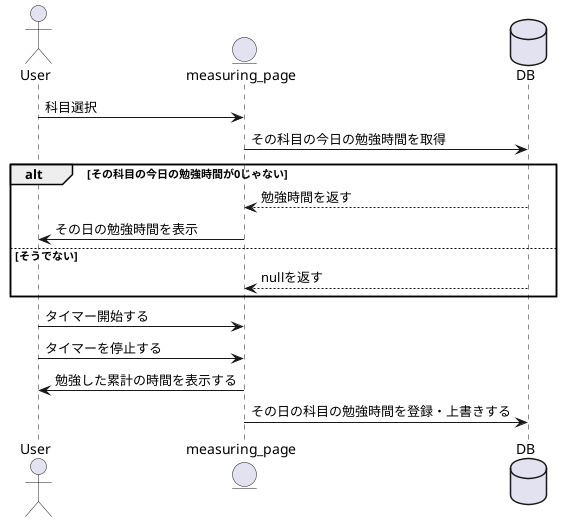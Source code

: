 @startuml{sequence_maesuring.png}
actor User
entity measuring_page
database DB

User -> measuring_page : 科目選択
measuring_page -> DB : その科目の今日の勉強時間を取得

alt その科目の今日の勉強時間が0じゃない
  DB --> measuring_page : 勉強時間を返す
  measuring_page -> User : その日の勉強時間を表示
else そうでない
  DB --> measuring_page : nullを返す
end
User -> measuring_page : タイマー開始する
User -> measuring_page : タイマーを停止する
measuring_page -> User : 勉強した累計の時間を表示する
measuring_page -> DB : その日の科目の勉強時間を登録・上書きする
@enduml
